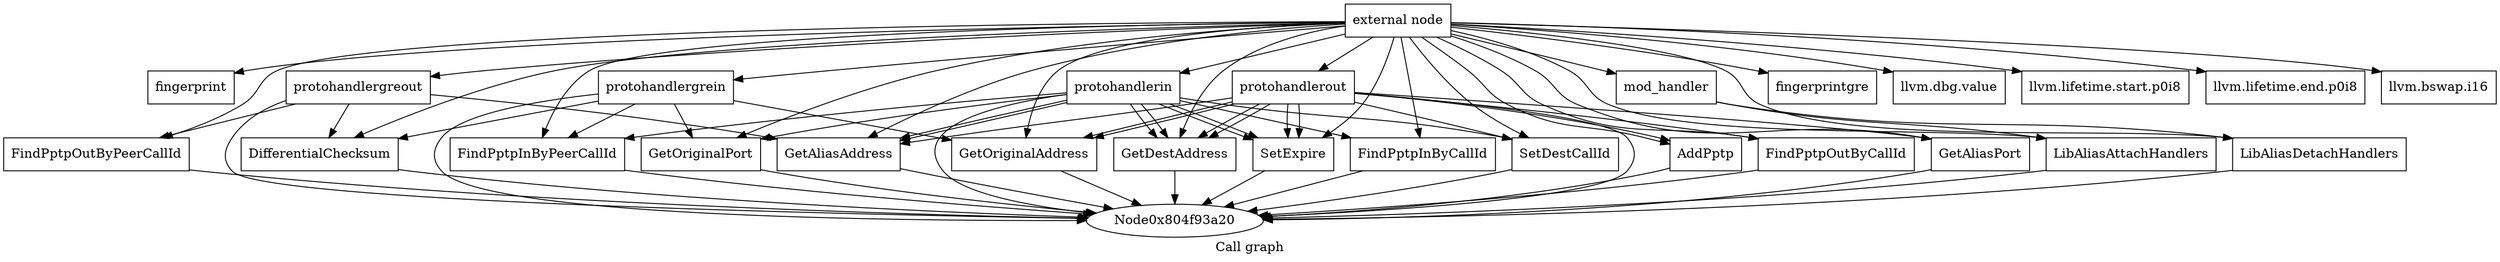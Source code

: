 digraph "Call graph" {
	label="Call graph";

	Node0x804f939f0 [shape=record,label="{external node}"];
	Node0x804f939f0 -> Node0x804f93a80;
	Node0x804f939f0 -> Node0x804f93ae0;
	Node0x804f939f0 -> Node0x804f93de0;
	Node0x804f939f0 -> Node0x804f93fc0;
	Node0x804f939f0 -> Node0x804f94020;
	Node0x804f939f0 -> Node0x804f940e0;
	Node0x804f939f0 -> Node0x804f941a0;
	Node0x804f939f0 -> Node0x804f94140;
	Node0x804f939f0 -> Node0x804f94200;
	Node0x804f939f0 -> Node0x804f93ba0;
	Node0x804f939f0 -> Node0x804f94080;
	Node0x804f939f0 -> Node0x804f94260;
	Node0x804f939f0 -> Node0x804f93cc0;
	Node0x804f939f0 -> Node0x804f93e40;
	Node0x804f939f0 -> Node0x804f93d20;
	Node0x804f939f0 -> Node0x804f942c0;
	Node0x804f939f0 -> Node0x804f93b40;
	Node0x804f939f0 -> Node0x804f93ea0;
	Node0x804f939f0 -> Node0x804f93f00;
	Node0x804f939f0 -> Node0x804f93f60;
	Node0x804f939f0 -> Node0x804f93d80;
	Node0x804f939f0 -> Node0x804f93c60;
	Node0x804f939f0 -> Node0x804f93c00;
	Node0x804f939f0 -> Node0x804f94320;
	Node0x804f939f0 -> Node0x804f94380;
	Node0x804f939f0 -> Node0x804f943e0;
	Node0x804f93a80 [shape=record,label="{fingerprint}"];
	Node0x804f93ae0 [shape=record,label="{protohandlerin}"];
	Node0x804f93ae0 -> Node0x804f93a20;
	Node0x804f93ae0 -> Node0x804f93b40;
	Node0x804f93ae0 -> Node0x804f93ba0;
	Node0x804f93ae0 -> Node0x804f93c00;
	Node0x804f93ae0 -> Node0x804f93c60;
	Node0x804f93ae0 -> Node0x804f93b40;
	Node0x804f93ae0 -> Node0x804f93ba0;
	Node0x804f93ae0 -> Node0x804f93cc0;
	Node0x804f93ae0 -> Node0x804f93d20;
	Node0x804f93ae0 -> Node0x804f93d80;
	Node0x804f93ae0 -> Node0x804f93c60;
	Node0x804f93de0 [shape=record,label="{protohandlerout}"];
	Node0x804f93de0 -> Node0x804f93a20;
	Node0x804f93de0 -> Node0x804f93e40;
	Node0x804f93de0 -> Node0x804f93b40;
	Node0x804f93de0 -> Node0x804f93ba0;
	Node0x804f93de0 -> Node0x804f93ea0;
	Node0x804f93de0 -> Node0x804f93e40;
	Node0x804f93de0 -> Node0x804f93b40;
	Node0x804f93de0 -> Node0x804f93f00;
	Node0x804f93de0 -> Node0x804f93f60;
	Node0x804f93de0 -> Node0x804f93d80;
	Node0x804f93de0 -> Node0x804f93c60;
	Node0x804f93de0 -> Node0x804f93c60;
	Node0x804f93fc0 [shape=record,label="{fingerprintgre}"];
	Node0x804f94020 [shape=record,label="{protohandlergrein}"];
	Node0x804f94020 -> Node0x804f93a20;
	Node0x804f94020 -> Node0x804f93cc0;
	Node0x804f94020 -> Node0x804f93e40;
	Node0x804f94020 -> Node0x804f93d20;
	Node0x804f94020 -> Node0x804f94080;
	Node0x804f940e0 [shape=record,label="{protohandlergreout}"];
	Node0x804f940e0 -> Node0x804f93a20;
	Node0x804f940e0 -> Node0x804f94140;
	Node0x804f940e0 -> Node0x804f93ba0;
	Node0x804f940e0 -> Node0x804f94080;
	Node0x804f941a0 [shape=record,label="{llvm.dbg.value}"];
	Node0x804f94140 [shape=record,label="{FindPptpOutByPeerCallId}"];
	Node0x804f94140 -> Node0x804f93a20;
	Node0x804f94200 [shape=record,label="{llvm.lifetime.start.p0i8}"];
	Node0x804f93ba0 [shape=record,label="{GetAliasAddress}"];
	Node0x804f93ba0 -> Node0x804f93a20;
	Node0x804f94080 [shape=record,label="{DifferentialChecksum}"];
	Node0x804f94080 -> Node0x804f93a20;
	Node0x804f94260 [shape=record,label="{llvm.lifetime.end.p0i8}"];
	Node0x804f93cc0 [shape=record,label="{FindPptpInByPeerCallId}"];
	Node0x804f93cc0 -> Node0x804f93a20;
	Node0x804f93e40 [shape=record,label="{GetOriginalAddress}"];
	Node0x804f93e40 -> Node0x804f93a20;
	Node0x804f93d20 [shape=record,label="{GetOriginalPort}"];
	Node0x804f93d20 -> Node0x804f93a20;
	Node0x804f942c0 [shape=record,label="{llvm.bswap.i16}"];
	Node0x804f93b40 [shape=record,label="{GetDestAddress}"];
	Node0x804f93b40 -> Node0x804f93a20;
	Node0x804f93ea0 [shape=record,label="{AddPptp}"];
	Node0x804f93ea0 -> Node0x804f93a20;
	Node0x804f93f00 [shape=record,label="{FindPptpOutByCallId}"];
	Node0x804f93f00 -> Node0x804f93a20;
	Node0x804f93f60 [shape=record,label="{GetAliasPort}"];
	Node0x804f93f60 -> Node0x804f93a20;
	Node0x804f93d80 [shape=record,label="{SetDestCallId}"];
	Node0x804f93d80 -> Node0x804f93a20;
	Node0x804f93c60 [shape=record,label="{SetExpire}"];
	Node0x804f93c60 -> Node0x804f93a20;
	Node0x804f93c00 [shape=record,label="{FindPptpInByCallId}"];
	Node0x804f93c00 -> Node0x804f93a20;
	Node0x804f94320 [shape=record,label="{mod_handler}"];
	Node0x804f94320 -> Node0x804f94380;
	Node0x804f94320 -> Node0x804f943e0;
	Node0x804f94380 [shape=record,label="{LibAliasAttachHandlers}"];
	Node0x804f94380 -> Node0x804f93a20;
	Node0x804f943e0 [shape=record,label="{LibAliasDetachHandlers}"];
	Node0x804f943e0 -> Node0x804f93a20;
}
